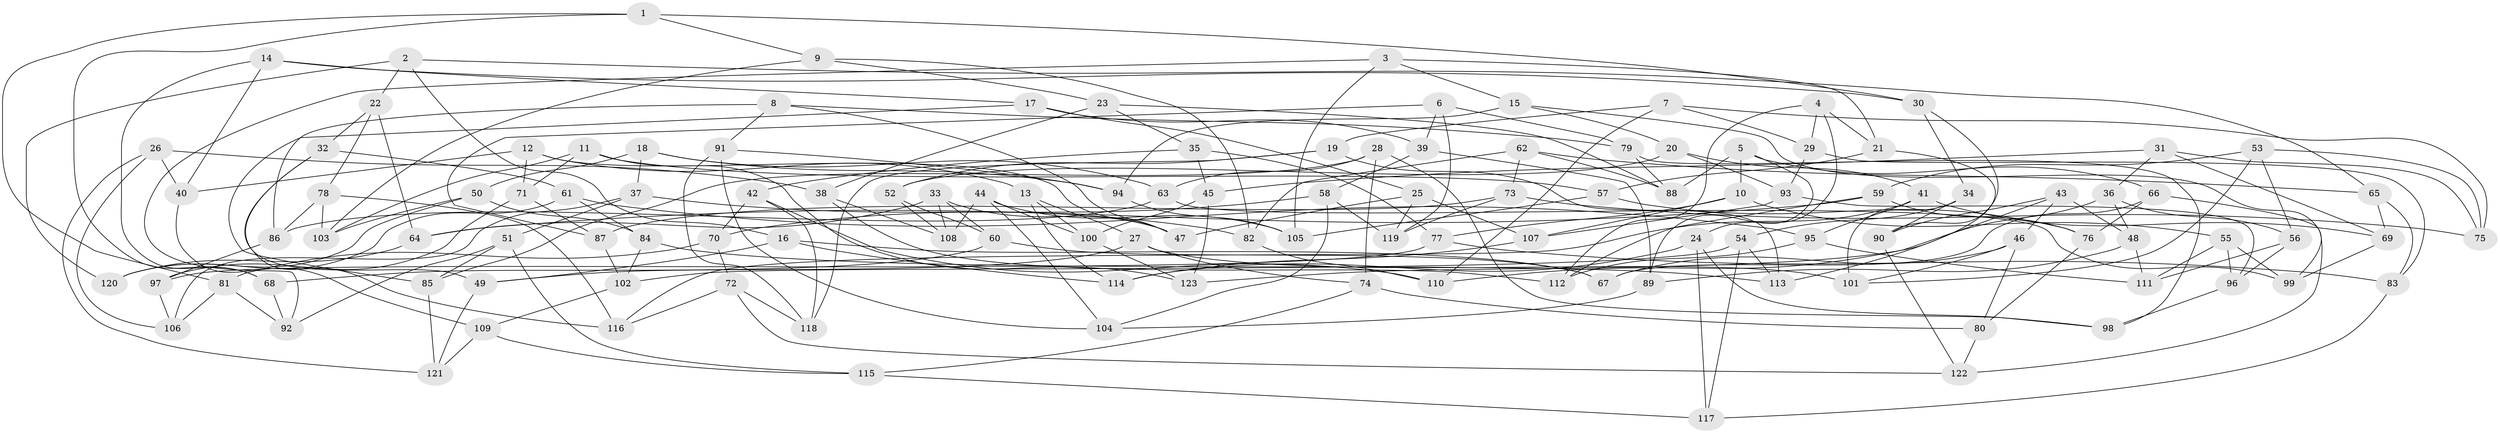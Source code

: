 // coarse degree distribution, {6: 0.5316455696202531, 4: 0.4430379746835443, 5: 0.02531645569620253}
// Generated by graph-tools (version 1.1) at 2025/42/03/06/25 10:42:17]
// undirected, 123 vertices, 246 edges
graph export_dot {
graph [start="1"]
  node [color=gray90,style=filled];
  1;
  2;
  3;
  4;
  5;
  6;
  7;
  8;
  9;
  10;
  11;
  12;
  13;
  14;
  15;
  16;
  17;
  18;
  19;
  20;
  21;
  22;
  23;
  24;
  25;
  26;
  27;
  28;
  29;
  30;
  31;
  32;
  33;
  34;
  35;
  36;
  37;
  38;
  39;
  40;
  41;
  42;
  43;
  44;
  45;
  46;
  47;
  48;
  49;
  50;
  51;
  52;
  53;
  54;
  55;
  56;
  57;
  58;
  59;
  60;
  61;
  62;
  63;
  64;
  65;
  66;
  67;
  68;
  69;
  70;
  71;
  72;
  73;
  74;
  75;
  76;
  77;
  78;
  79;
  80;
  81;
  82;
  83;
  84;
  85;
  86;
  87;
  88;
  89;
  90;
  91;
  92;
  93;
  94;
  95;
  96;
  97;
  98;
  99;
  100;
  101;
  102;
  103;
  104;
  105;
  106;
  107;
  108;
  109;
  110;
  111;
  112;
  113;
  114;
  115;
  116;
  117;
  118;
  119;
  120;
  121;
  122;
  123;
  1 -- 81;
  1 -- 30;
  1 -- 9;
  1 -- 68;
  2 -- 16;
  2 -- 22;
  2 -- 120;
  2 -- 65;
  3 -- 92;
  3 -- 21;
  3 -- 105;
  3 -- 15;
  4 -- 21;
  4 -- 29;
  4 -- 112;
  4 -- 24;
  5 -- 89;
  5 -- 66;
  5 -- 10;
  5 -- 88;
  6 -- 39;
  6 -- 79;
  6 -- 87;
  6 -- 119;
  7 -- 19;
  7 -- 29;
  7 -- 75;
  7 -- 110;
  8 -- 86;
  8 -- 91;
  8 -- 79;
  8 -- 47;
  9 -- 23;
  9 -- 82;
  9 -- 103;
  10 -- 77;
  10 -- 107;
  10 -- 55;
  11 -- 123;
  11 -- 57;
  11 -- 71;
  11 -- 103;
  12 -- 40;
  12 -- 47;
  12 -- 71;
  12 -- 13;
  13 -- 100;
  13 -- 114;
  13 -- 27;
  14 -- 17;
  14 -- 30;
  14 -- 68;
  14 -- 40;
  15 -- 20;
  15 -- 94;
  15 -- 99;
  16 -- 49;
  16 -- 114;
  16 -- 67;
  17 -- 25;
  17 -- 39;
  17 -- 85;
  18 -- 63;
  18 -- 94;
  18 -- 37;
  18 -- 50;
  19 -- 113;
  19 -- 52;
  19 -- 118;
  20 -- 93;
  20 -- 41;
  20 -- 52;
  21 -- 113;
  21 -- 57;
  22 -- 32;
  22 -- 64;
  22 -- 78;
  23 -- 38;
  23 -- 35;
  23 -- 88;
  24 -- 98;
  24 -- 117;
  24 -- 114;
  25 -- 119;
  25 -- 47;
  25 -- 107;
  26 -- 106;
  26 -- 40;
  26 -- 38;
  26 -- 121;
  27 -- 74;
  27 -- 49;
  27 -- 101;
  28 -- 85;
  28 -- 63;
  28 -- 74;
  28 -- 98;
  29 -- 93;
  29 -- 83;
  30 -- 90;
  30 -- 34;
  31 -- 75;
  31 -- 45;
  31 -- 69;
  31 -- 36;
  32 -- 61;
  32 -- 116;
  32 -- 49;
  33 -- 47;
  33 -- 60;
  33 -- 108;
  33 -- 64;
  34 -- 54;
  34 -- 101;
  34 -- 90;
  35 -- 45;
  35 -- 42;
  35 -- 77;
  36 -- 48;
  36 -- 123;
  36 -- 56;
  37 -- 51;
  37 -- 106;
  37 -- 82;
  38 -- 112;
  38 -- 108;
  39 -- 89;
  39 -- 58;
  40 -- 109;
  41 -- 116;
  41 -- 69;
  41 -- 95;
  42 -- 70;
  42 -- 110;
  42 -- 118;
  43 -- 110;
  43 -- 48;
  43 -- 90;
  43 -- 46;
  44 -- 104;
  44 -- 108;
  44 -- 100;
  44 -- 105;
  45 -- 123;
  45 -- 100;
  46 -- 67;
  46 -- 101;
  46 -- 80;
  48 -- 89;
  48 -- 111;
  49 -- 121;
  50 -- 120;
  50 -- 103;
  50 -- 84;
  51 -- 85;
  51 -- 115;
  51 -- 92;
  52 -- 108;
  52 -- 60;
  53 -- 56;
  53 -- 101;
  53 -- 75;
  53 -- 59;
  54 -- 113;
  54 -- 117;
  54 -- 102;
  55 -- 111;
  55 -- 96;
  55 -- 99;
  56 -- 96;
  56 -- 111;
  57 -- 105;
  57 -- 76;
  58 -- 70;
  58 -- 104;
  58 -- 119;
  59 -- 64;
  59 -- 112;
  59 -- 76;
  60 -- 67;
  60 -- 68;
  61 -- 95;
  61 -- 84;
  61 -- 120;
  62 -- 82;
  62 -- 88;
  62 -- 73;
  62 -- 65;
  63 -- 86;
  63 -- 99;
  64 -- 120;
  65 -- 83;
  65 -- 69;
  66 -- 76;
  66 -- 67;
  66 -- 122;
  68 -- 92;
  69 -- 99;
  70 -- 72;
  70 -- 81;
  71 -- 97;
  71 -- 87;
  72 -- 116;
  72 -- 122;
  72 -- 118;
  73 -- 119;
  73 -- 75;
  73 -- 87;
  74 -- 80;
  74 -- 115;
  76 -- 80;
  77 -- 97;
  77 -- 83;
  78 -- 103;
  78 -- 86;
  78 -- 116;
  79 -- 88;
  79 -- 98;
  80 -- 122;
  81 -- 92;
  81 -- 106;
  82 -- 110;
  83 -- 117;
  84 -- 113;
  84 -- 102;
  85 -- 121;
  86 -- 97;
  87 -- 102;
  89 -- 104;
  90 -- 122;
  91 -- 104;
  91 -- 118;
  91 -- 94;
  93 -- 96;
  93 -- 107;
  94 -- 105;
  95 -- 111;
  95 -- 112;
  96 -- 98;
  97 -- 106;
  100 -- 123;
  102 -- 109;
  107 -- 114;
  109 -- 115;
  109 -- 121;
  115 -- 117;
}
